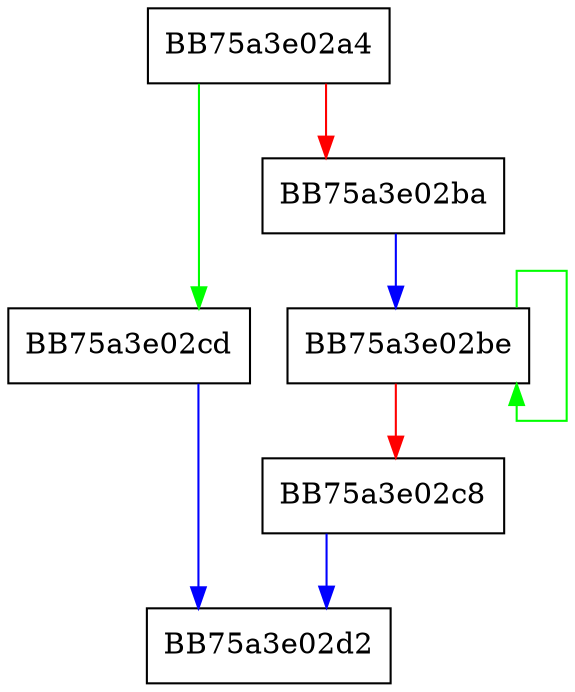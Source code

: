 digraph WPP_SF_iiDs {
  node [shape="box"];
  graph [splines=ortho];
  BB75a3e02a4 -> BB75a3e02cd [color="green"];
  BB75a3e02a4 -> BB75a3e02ba [color="red"];
  BB75a3e02ba -> BB75a3e02be [color="blue"];
  BB75a3e02be -> BB75a3e02be [color="green"];
  BB75a3e02be -> BB75a3e02c8 [color="red"];
  BB75a3e02c8 -> BB75a3e02d2 [color="blue"];
  BB75a3e02cd -> BB75a3e02d2 [color="blue"];
}